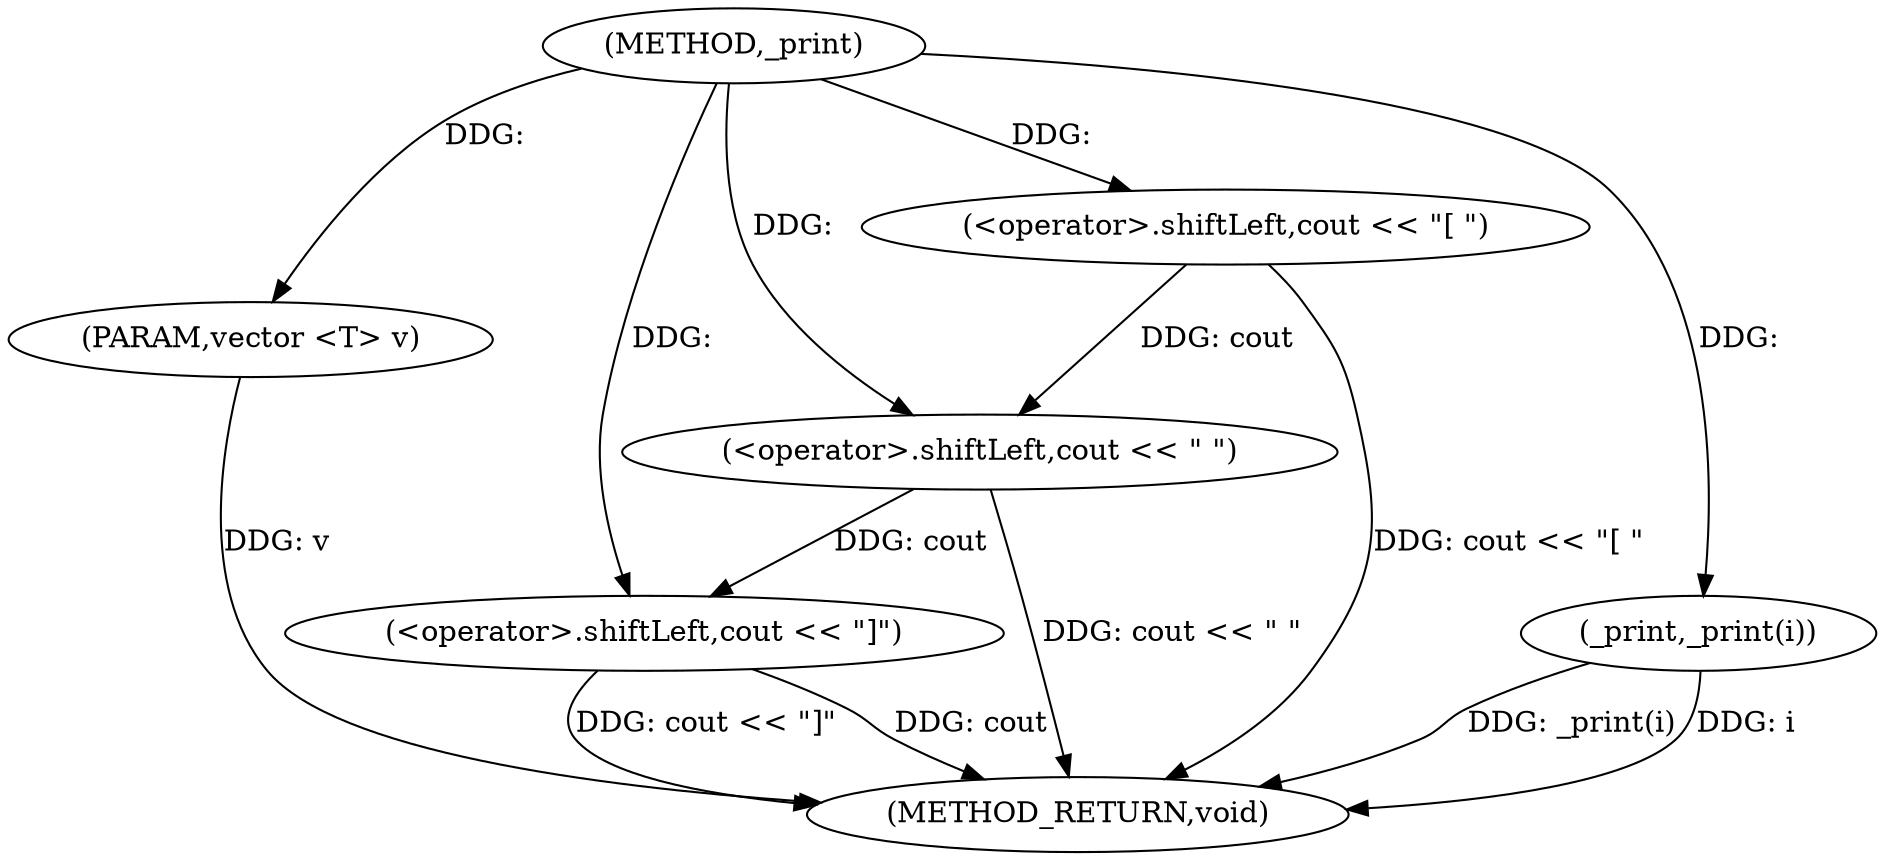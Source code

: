 digraph "_print" {  
"1000183" [label = "(METHOD,_print)" ]
"1000199" [label = "(METHOD_RETURN,void)" ]
"1000184" [label = "(PARAM,vector <T> v)" ]
"1000186" [label = "(<operator>.shiftLeft,cout << \"[ \")" ]
"1000196" [label = "(<operator>.shiftLeft,cout << \"]\")" ]
"1000191" [label = "(_print,_print(i))" ]
"1000193" [label = "(<operator>.shiftLeft,cout << \" \")" ]
  "1000184" -> "1000199"  [ label = "DDG: v"] 
  "1000186" -> "1000199"  [ label = "DDG: cout << \"[ \""] 
  "1000191" -> "1000199"  [ label = "DDG: _print(i)"] 
  "1000193" -> "1000199"  [ label = "DDG: cout << \" \""] 
  "1000196" -> "1000199"  [ label = "DDG: cout"] 
  "1000196" -> "1000199"  [ label = "DDG: cout << \"]\""] 
  "1000191" -> "1000199"  [ label = "DDG: i"] 
  "1000183" -> "1000184"  [ label = "DDG: "] 
  "1000183" -> "1000186"  [ label = "DDG: "] 
  "1000193" -> "1000196"  [ label = "DDG: cout"] 
  "1000183" -> "1000196"  [ label = "DDG: "] 
  "1000183" -> "1000191"  [ label = "DDG: "] 
  "1000186" -> "1000193"  [ label = "DDG: cout"] 
  "1000183" -> "1000193"  [ label = "DDG: "] 
}
